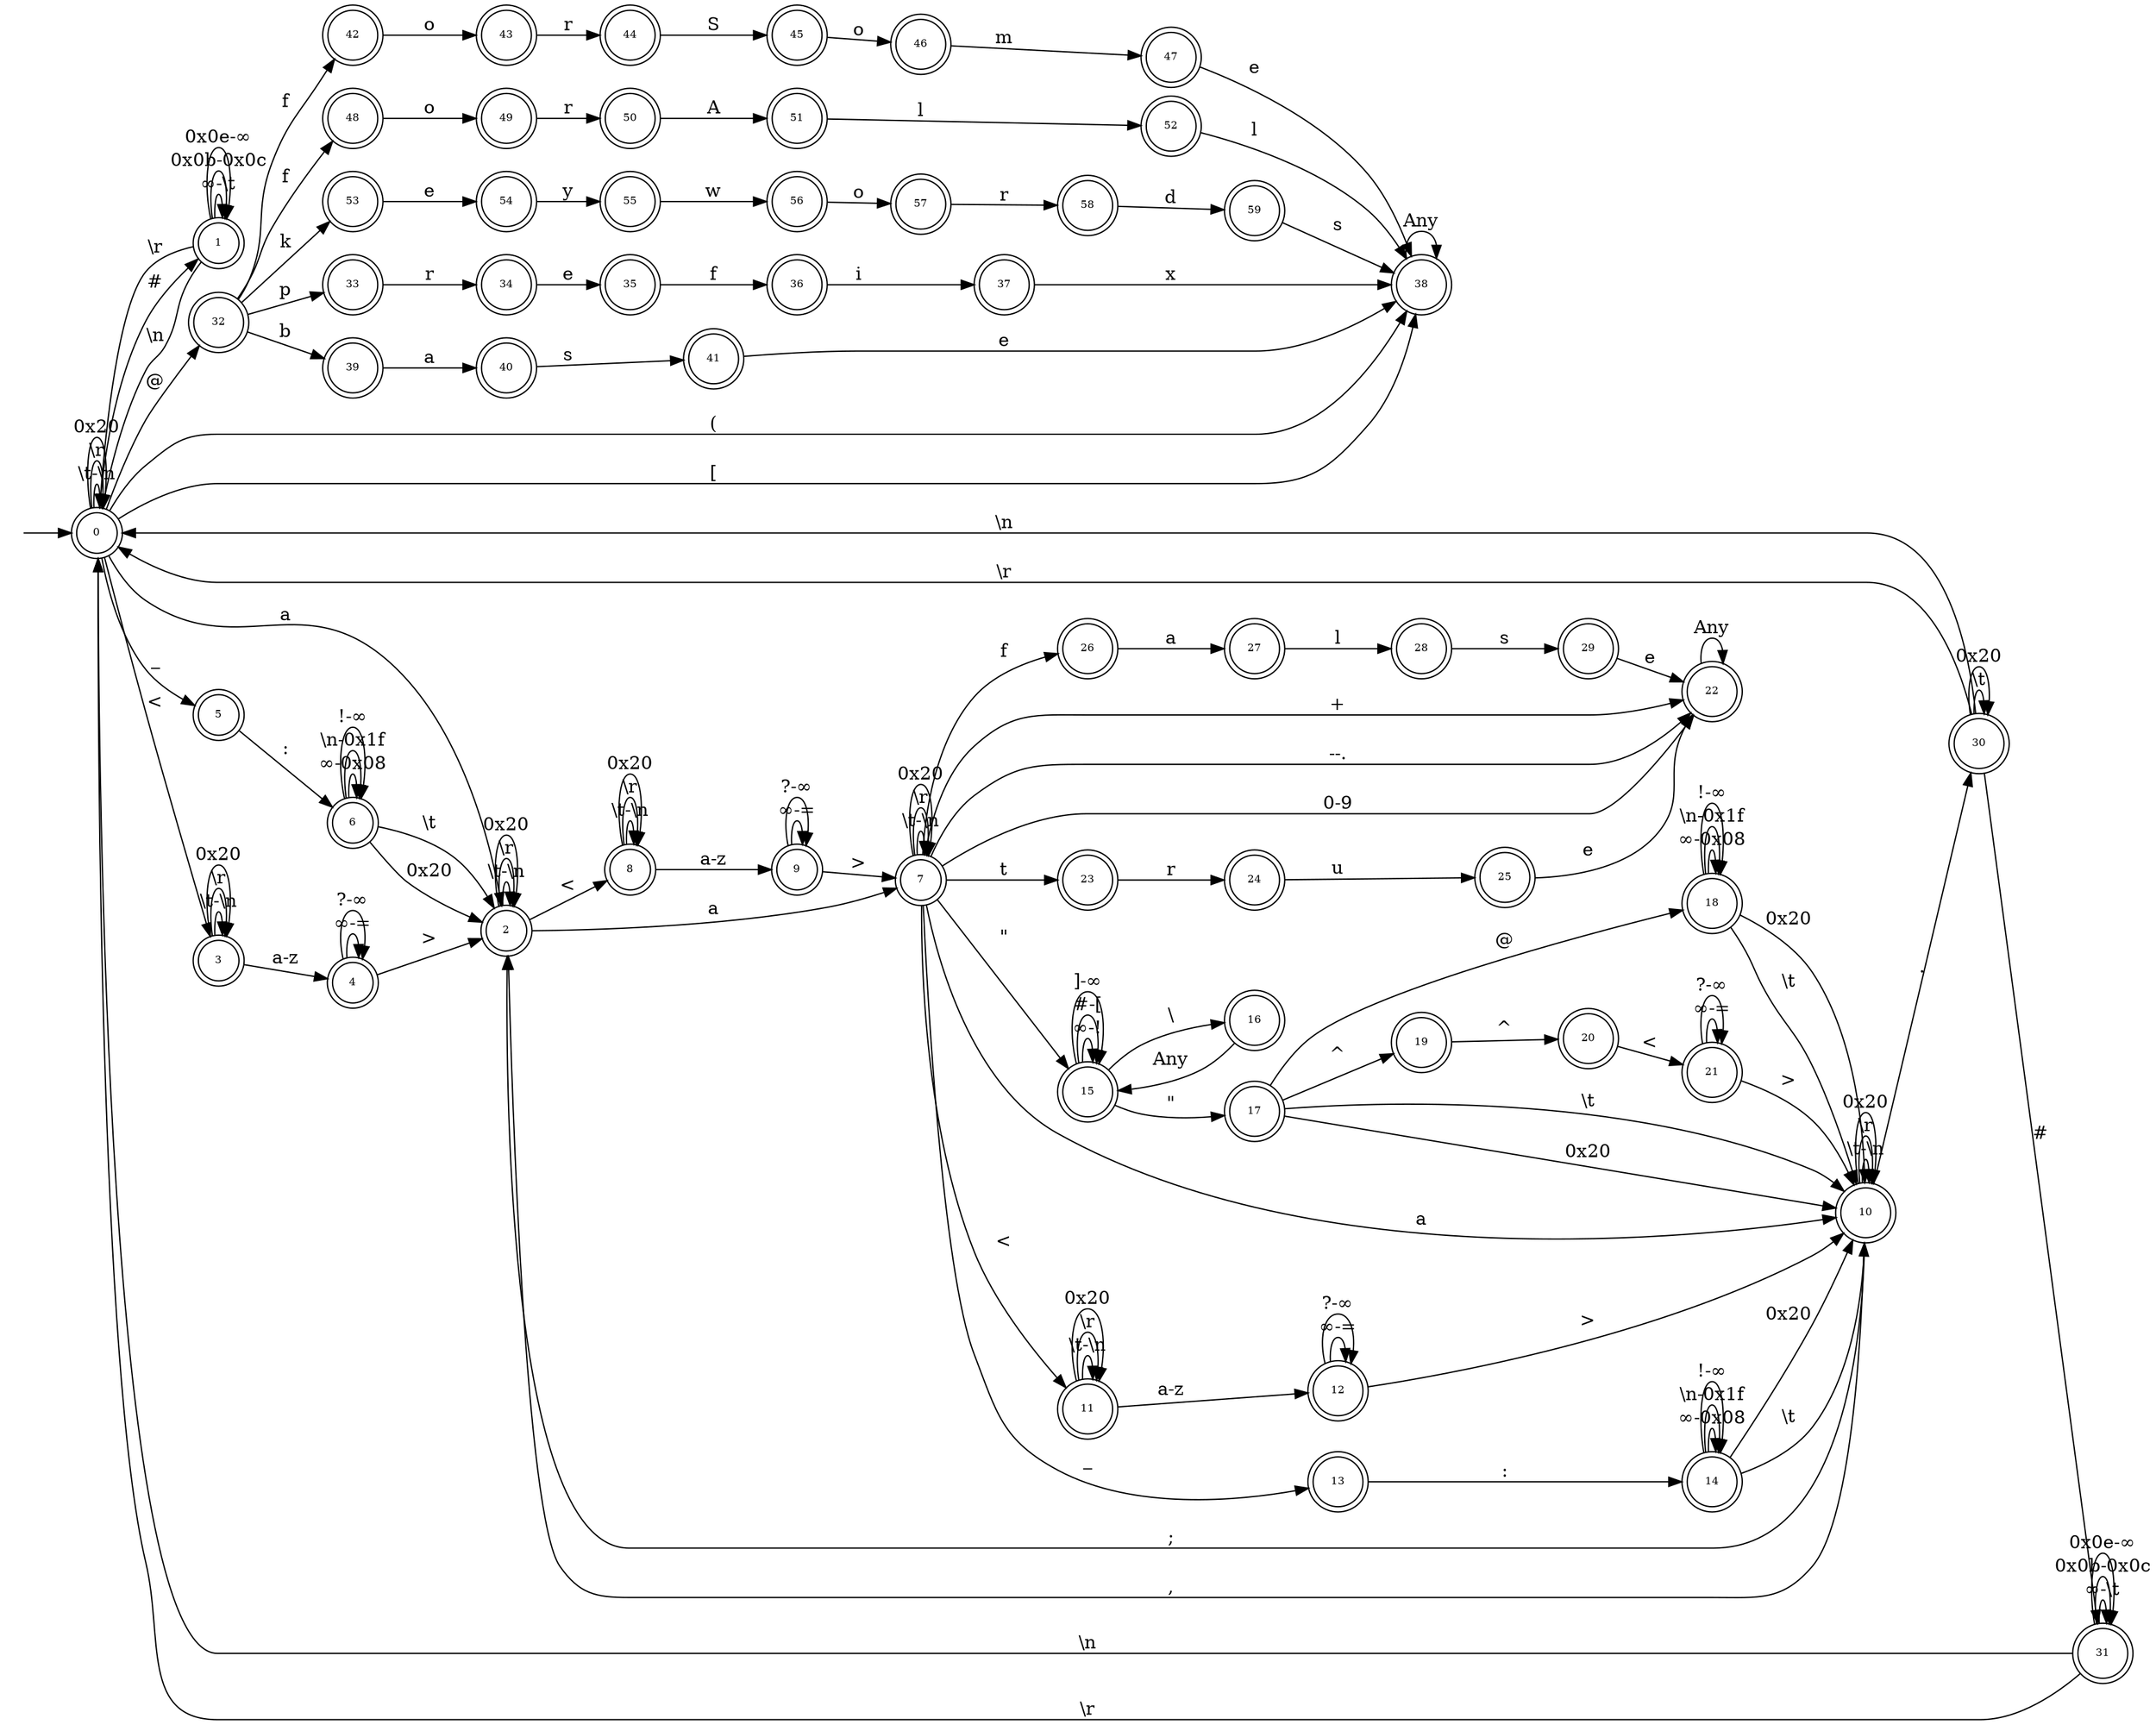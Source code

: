 digraph Automaton {
  rankdir = LR
  node [width=0.2, height=0.2, fontsize=8]
  initial [shape=plaintext,label=""]
  initial -> 0
  0 [shape=doublecircle,label="0"]
  0 -> 0 [label="\\t-\\n"]
  0 -> 0 [label="\\r"]
  0 -> 0 [label="0x20"]
  0 -> 1 [label="#"]
  0 -> 38 [label="("]
  0 -> 3 [label="<"]
  0 -> 32 [label="@"]
  0 -> 38 [label="["]
  0 -> 5 [label="_"]
  0 -> 2 [label="a"]
  1 [shape=doublecircle,label="1"]
  1 -> 1 [label="∞-\\t"]
  1 -> 0 [label="\\n"]
  1 -> 1 [label="0x0b-0x0c"]
  1 -> 0 [label="\\r"]
  1 -> 1 [label="0x0e-∞"]
  2 [shape=doublecircle,label="2"]
  2 -> 2 [label="\\t-\\n"]
  2 -> 2 [label="\\r"]
  2 -> 2 [label="0x20"]
  2 -> 8 [label="<"]
  2 -> 7 [label="a"]
  3 [shape=doublecircle,label="3"]
  3 -> 3 [label="\\t-\\n"]
  3 -> 3 [label="\\r"]
  3 -> 3 [label="0x20"]
  3 -> 4 [label="a-z"]
  4 [shape=doublecircle,label="4"]
  4 -> 4 [label="∞-="]
  4 -> 2 [label=">"]
  4 -> 4 [label="?-∞"]
  5 [shape=doublecircle,label="5"]
  5 -> 6 [label=":"]
  6 [shape=doublecircle,label="6"]
  6 -> 6 [label="∞-0x08"]
  6 -> 2 [label="\\t"]
  6 -> 6 [label="\\n-0x1f"]
  6 -> 2 [label="0x20"]
  6 -> 6 [label="!-∞"]
  7 [shape=doublecircle,label="7"]
  7 -> 7 [label="\\t-\\n"]
  7 -> 7 [label="\\r"]
  7 -> 7 [label="0x20"]
  7 -> 15 [label="\""]
  7 -> 22 [label="+"]
  7 -> 22 [label="--."]
  7 -> 22 [label="0-9"]
  7 -> 11 [label="<"]
  7 -> 13 [label="_"]
  7 -> 10 [label="a"]
  7 -> 26 [label="f"]
  7 -> 23 [label="t"]
  8 [shape=doublecircle,label="8"]
  8 -> 8 [label="\\t-\\n"]
  8 -> 8 [label="\\r"]
  8 -> 8 [label="0x20"]
  8 -> 9 [label="a-z"]
  9 [shape=doublecircle,label="9"]
  9 -> 9 [label="∞-="]
  9 -> 7 [label=">"]
  9 -> 9 [label="?-∞"]
  10 [shape=doublecircle,label="10"]
  10 -> 10 [label="\\t-\\n"]
  10 -> 10 [label="\\r"]
  10 -> 10 [label="0x20"]
  10 -> 2 [label=","]
  10 -> 30 [label="."]
  10 -> 2 [label=";"]
  11 [shape=doublecircle,label="11"]
  11 -> 11 [label="\\t-\\n"]
  11 -> 11 [label="\\r"]
  11 -> 11 [label="0x20"]
  11 -> 12 [label="a-z"]
  12 [shape=doublecircle,label="12"]
  12 -> 12 [label="∞-="]
  12 -> 10 [label=">"]
  12 -> 12 [label="?-∞"]
  13 [shape=doublecircle,label="13"]
  13 -> 14 [label=":"]
  14 [shape=doublecircle,label="14"]
  14 -> 14 [label="∞-0x08"]
  14 -> 10 [label="\\t"]
  14 -> 14 [label="\\n-0x1f"]
  14 -> 10 [label="0x20"]
  14 -> 14 [label="!-∞"]
  15 [shape=doublecircle,label="15"]
  15 -> 15 [label="∞-!"]
  15 -> 17 [label="\""]
  15 -> 15 [label="#-["]
  15 -> 16 [label="\\"]
  15 -> 15 [label="]-∞"]
  16 [shape=doublecircle,label="16"]
  16 -> 15 [label="Any"]
  17 [shape=doublecircle,label="17"]
  17 -> 10 [label="\\t"]
  17 -> 10 [label="0x20"]
  17 -> 18 [label="@"]
  17 -> 19 [label="^"]
  18 [shape=doublecircle,label="18"]
  18 -> 18 [label="∞-0x08"]
  18 -> 10 [label="\\t"]
  18 -> 18 [label="\\n-0x1f"]
  18 -> 10 [label="0x20"]
  18 -> 18 [label="!-∞"]
  19 [shape=doublecircle,label="19"]
  19 -> 20 [label="^"]
  20 [shape=doublecircle,label="20"]
  20 -> 21 [label="<"]
  21 [shape=doublecircle,label="21"]
  21 -> 21 [label="∞-="]
  21 -> 10 [label=">"]
  21 -> 21 [label="?-∞"]
  22 [shape=doublecircle,label="22"]
  22 -> 22 [label="Any"]
  23 [shape=doublecircle,label="23"]
  23 -> 24 [label="r"]
  24 [shape=doublecircle,label="24"]
  24 -> 25 [label="u"]
  25 [shape=doublecircle,label="25"]
  25 -> 22 [label="e"]
  26 [shape=doublecircle,label="26"]
  26 -> 27 [label="a"]
  27 [shape=doublecircle,label="27"]
  27 -> 28 [label="l"]
  28 [shape=doublecircle,label="28"]
  28 -> 29 [label="s"]
  29 [shape=doublecircle,label="29"]
  29 -> 22 [label="e"]
  30 [shape=doublecircle,label="30"]
  30 -> 30 [label="\\t"]
  30 -> 0 [label="\\n"]
  30 -> 0 [label="\\r"]
  30 -> 30 [label="0x20"]
  30 -> 31 [label="#"]
  31 [shape=doublecircle,label="31"]
  31 -> 31 [label="∞-\\t"]
  31 -> 0 [label="\\n"]
  31 -> 31 [label="0x0b-0x0c"]
  31 -> 0 [label="\\r"]
  31 -> 31 [label="0x0e-∞"]
  32 [shape=doublecircle,label="32"]
  32 -> 39 [label="b"]
  32 -> 42 [label="f"]
  32 -> 48 [label="f"]
  32 -> 53 [label="k"]
  32 -> 33 [label="p"]
  33 [shape=doublecircle,label="33"]
  33 -> 34 [label="r"]
  34 [shape=doublecircle,label="34"]
  34 -> 35 [label="e"]
  35 [shape=doublecircle,label="35"]
  35 -> 36 [label="f"]
  36 [shape=doublecircle,label="36"]
  36 -> 37 [label="i"]
  37 [shape=doublecircle,label="37"]
  37 -> 38 [label="x"]
  38 [shape=doublecircle,label="38"]
  38 -> 38 [label="Any"]
  39 [shape=doublecircle,label="39"]
  39 -> 40 [label="a"]
  40 [shape=doublecircle,label="40"]
  40 -> 41 [label="s"]
  41 [shape=doublecircle,label="41"]
  41 -> 38 [label="e"]
  42 [shape=doublecircle,label="42"]
  42 -> 43 [label="o"]
  43 [shape=doublecircle,label="43"]
  43 -> 44 [label="r"]
  44 [shape=doublecircle,label="44"]
  44 -> 45 [label="S"]
  45 [shape=doublecircle,label="45"]
  45 -> 46 [label="o"]
  46 [shape=doublecircle,label="46"]
  46 -> 47 [label="m"]
  47 [shape=doublecircle,label="47"]
  47 -> 38 [label="e"]
  48 [shape=doublecircle,label="48"]
  48 -> 49 [label="o"]
  49 [shape=doublecircle,label="49"]
  49 -> 50 [label="r"]
  50 [shape=doublecircle,label="50"]
  50 -> 51 [label="A"]
  51 [shape=doublecircle,label="51"]
  51 -> 52 [label="l"]
  52 [shape=doublecircle,label="52"]
  52 -> 38 [label="l"]
  53 [shape=doublecircle,label="53"]
  53 -> 54 [label="e"]
  54 [shape=doublecircle,label="54"]
  54 -> 55 [label="y"]
  55 [shape=doublecircle,label="55"]
  55 -> 56 [label="w"]
  56 [shape=doublecircle,label="56"]
  56 -> 57 [label="o"]
  57 [shape=doublecircle,label="57"]
  57 -> 58 [label="r"]
  58 [shape=doublecircle,label="58"]
  58 -> 59 [label="d"]
  59 [shape=doublecircle,label="59"]
  59 -> 38 [label="s"]
}
